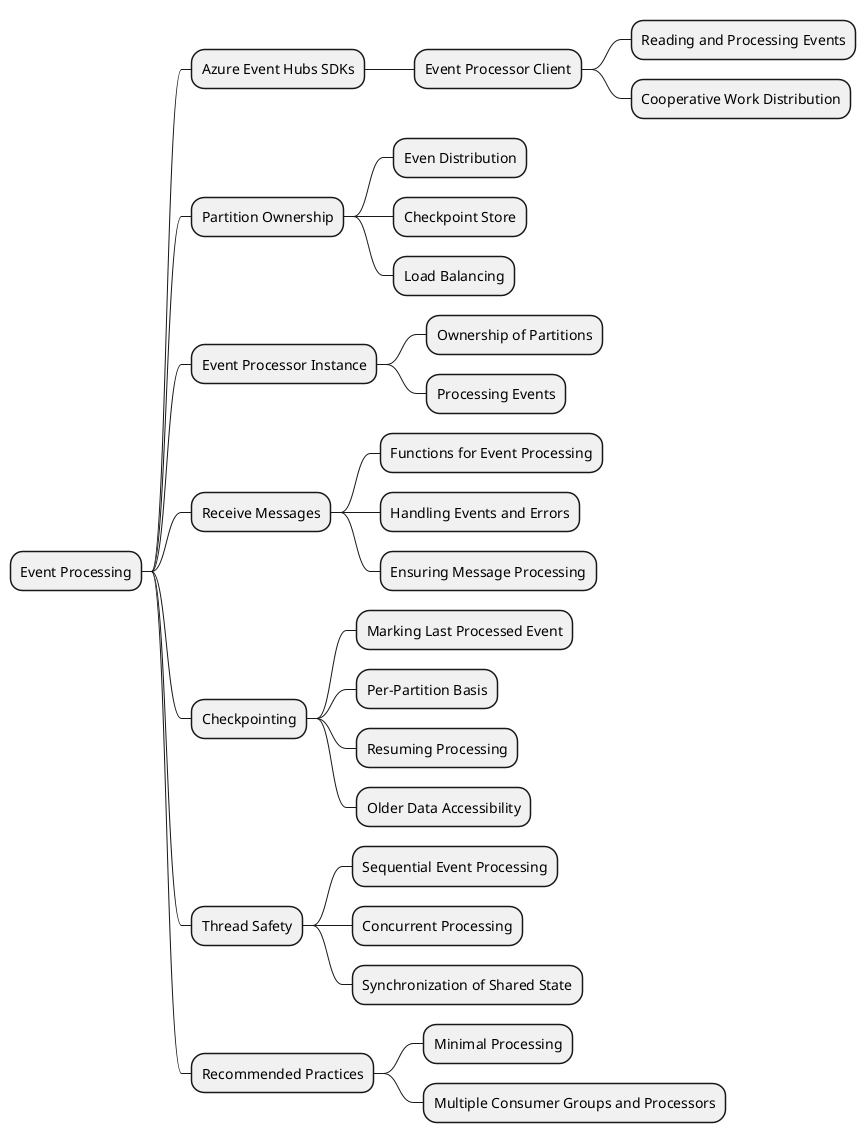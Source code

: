 @startmindmap

+ Event Processing
++ Azure Event Hubs SDKs
+++ Event Processor Client
++++ Reading and Processing Events
++++ Cooperative Work Distribution
++ Partition Ownership
+++ Even Distribution
+++ Checkpoint Store
+++ Load Balancing
++ Event Processor Instance
+++ Ownership of Partitions
+++ Processing Events
++ Receive Messages
+++ Functions for Event Processing
+++ Handling Events and Errors
+++ Ensuring Message Processing
++ Checkpointing
+++ Marking Last Processed Event
+++ Per-Partition Basis
+++ Resuming Processing
+++ Older Data Accessibility
++ Thread Safety
+++ Sequential Event Processing
+++ Concurrent Processing
+++ Synchronization of Shared State
++ Recommended Practices
+++ Minimal Processing
+++ Multiple Consumer Groups and Processors

@endmindmap
